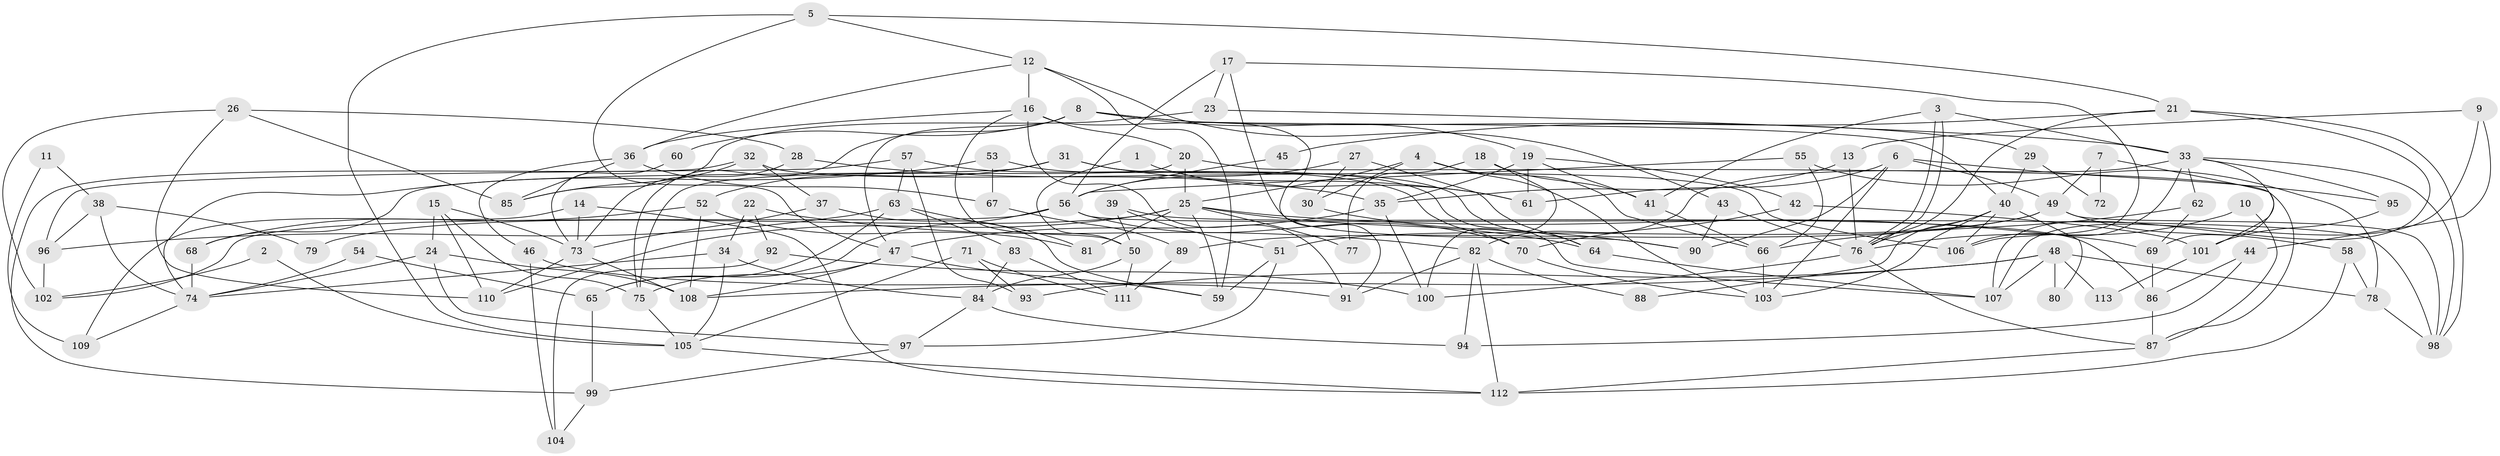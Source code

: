 // Generated by graph-tools (version 1.1) at 2025/36/03/09/25 02:36:02]
// undirected, 113 vertices, 226 edges
graph export_dot {
graph [start="1"]
  node [color=gray90,style=filled];
  1;
  2;
  3;
  4;
  5;
  6;
  7;
  8;
  9;
  10;
  11;
  12;
  13;
  14;
  15;
  16;
  17;
  18;
  19;
  20;
  21;
  22;
  23;
  24;
  25;
  26;
  27;
  28;
  29;
  30;
  31;
  32;
  33;
  34;
  35;
  36;
  37;
  38;
  39;
  40;
  41;
  42;
  43;
  44;
  45;
  46;
  47;
  48;
  49;
  50;
  51;
  52;
  53;
  54;
  55;
  56;
  57;
  58;
  59;
  60;
  61;
  62;
  63;
  64;
  65;
  66;
  67;
  68;
  69;
  70;
  71;
  72;
  73;
  74;
  75;
  76;
  77;
  78;
  79;
  80;
  81;
  82;
  83;
  84;
  85;
  86;
  87;
  88;
  89;
  90;
  91;
  92;
  93;
  94;
  95;
  96;
  97;
  98;
  99;
  100;
  101;
  102;
  103;
  104;
  105;
  106;
  107;
  108;
  109;
  110;
  111;
  112;
  113;
  1 -- 50;
  1 -- 61;
  2 -- 105;
  2 -- 102;
  3 -- 76;
  3 -- 76;
  3 -- 33;
  3 -- 41;
  4 -- 103;
  4 -- 66;
  4 -- 25;
  4 -- 30;
  5 -- 12;
  5 -- 105;
  5 -- 21;
  5 -- 47;
  6 -- 103;
  6 -- 49;
  6 -- 61;
  6 -- 90;
  6 -- 95;
  7 -- 101;
  7 -- 49;
  7 -- 72;
  8 -- 40;
  8 -- 47;
  8 -- 19;
  8 -- 29;
  8 -- 60;
  8 -- 75;
  9 -- 44;
  9 -- 107;
  9 -- 13;
  10 -- 76;
  10 -- 87;
  11 -- 109;
  11 -- 38;
  12 -- 43;
  12 -- 59;
  12 -- 16;
  12 -- 36;
  13 -- 76;
  13 -- 35;
  14 -- 112;
  14 -- 73;
  14 -- 109;
  15 -- 110;
  15 -- 75;
  15 -- 24;
  15 -- 73;
  16 -- 36;
  16 -- 20;
  16 -- 50;
  16 -- 90;
  16 -- 91;
  17 -- 106;
  17 -- 91;
  17 -- 23;
  17 -- 56;
  18 -- 100;
  18 -- 41;
  18 -- 77;
  19 -- 35;
  19 -- 41;
  19 -- 42;
  19 -- 61;
  20 -- 75;
  20 -- 25;
  20 -- 87;
  21 -- 107;
  21 -- 45;
  21 -- 76;
  21 -- 98;
  22 -- 92;
  22 -- 34;
  22 -- 82;
  23 -- 33;
  23 -- 85;
  24 -- 108;
  24 -- 74;
  24 -- 97;
  25 -- 59;
  25 -- 64;
  25 -- 69;
  25 -- 77;
  25 -- 79;
  25 -- 81;
  25 -- 110;
  26 -- 110;
  26 -- 85;
  26 -- 28;
  26 -- 102;
  27 -- 30;
  27 -- 56;
  27 -- 64;
  28 -- 35;
  28 -- 73;
  29 -- 40;
  29 -- 72;
  30 -- 90;
  31 -- 61;
  31 -- 64;
  31 -- 52;
  31 -- 68;
  32 -- 99;
  32 -- 37;
  32 -- 85;
  32 -- 106;
  33 -- 82;
  33 -- 62;
  33 -- 69;
  33 -- 95;
  33 -- 98;
  33 -- 106;
  34 -- 84;
  34 -- 105;
  34 -- 74;
  35 -- 47;
  35 -- 100;
  36 -- 85;
  36 -- 46;
  36 -- 67;
  37 -- 59;
  37 -- 73;
  38 -- 96;
  38 -- 74;
  38 -- 79;
  39 -- 51;
  39 -- 86;
  39 -- 50;
  40 -- 76;
  40 -- 106;
  40 -- 80;
  40 -- 88;
  40 -- 103;
  41 -- 66;
  42 -- 70;
  42 -- 101;
  43 -- 76;
  43 -- 90;
  44 -- 94;
  44 -- 86;
  45 -- 56;
  46 -- 91;
  46 -- 104;
  47 -- 108;
  47 -- 59;
  47 -- 75;
  48 -- 107;
  48 -- 108;
  48 -- 78;
  48 -- 80;
  48 -- 93;
  48 -- 113;
  49 -- 51;
  49 -- 98;
  49 -- 58;
  49 -- 89;
  50 -- 84;
  50 -- 111;
  51 -- 59;
  51 -- 97;
  52 -- 68;
  52 -- 81;
  52 -- 108;
  53 -- 74;
  53 -- 67;
  53 -- 107;
  54 -- 65;
  54 -- 74;
  55 -- 78;
  55 -- 56;
  55 -- 66;
  56 -- 98;
  56 -- 65;
  56 -- 70;
  56 -- 102;
  57 -- 96;
  57 -- 70;
  57 -- 63;
  57 -- 93;
  58 -- 78;
  58 -- 112;
  60 -- 73;
  62 -- 66;
  62 -- 69;
  63 -- 81;
  63 -- 65;
  63 -- 83;
  63 -- 96;
  64 -- 107;
  65 -- 99;
  66 -- 103;
  67 -- 89;
  68 -- 74;
  69 -- 86;
  70 -- 103;
  71 -- 93;
  71 -- 105;
  71 -- 111;
  73 -- 108;
  73 -- 110;
  74 -- 109;
  75 -- 105;
  76 -- 87;
  76 -- 100;
  78 -- 98;
  82 -- 112;
  82 -- 88;
  82 -- 91;
  82 -- 94;
  83 -- 111;
  83 -- 84;
  84 -- 94;
  84 -- 97;
  86 -- 87;
  87 -- 112;
  89 -- 111;
  92 -- 100;
  92 -- 104;
  95 -- 101;
  96 -- 102;
  97 -- 99;
  99 -- 104;
  101 -- 113;
  105 -- 112;
}
